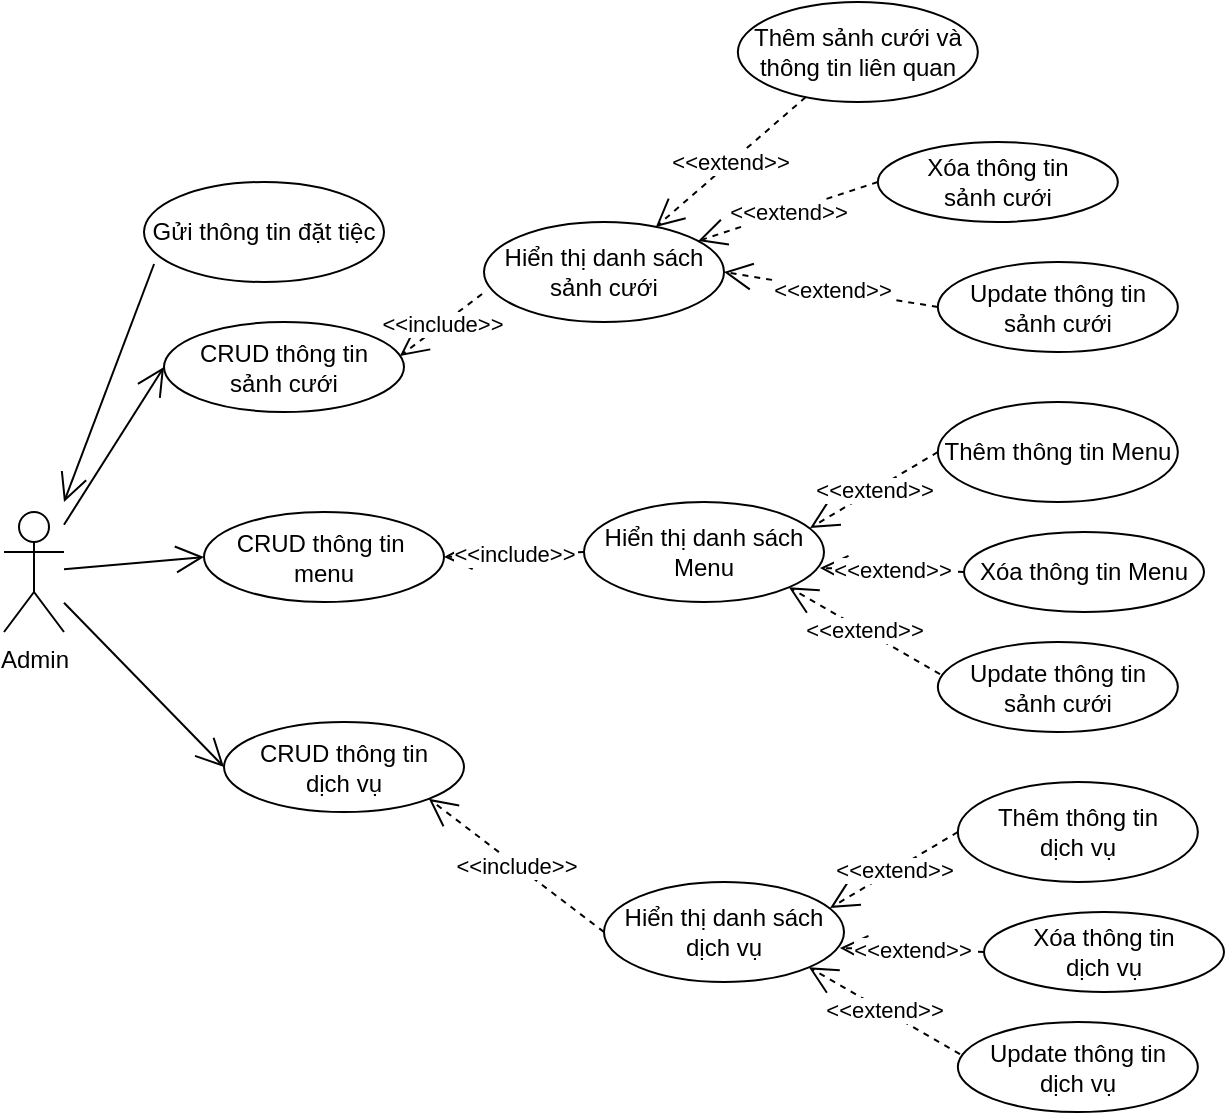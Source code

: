 <mxfile version="13.10.0" type="github">
  <diagram id="L2OwRtWCqbbFWKRyDuCU" name="Page-1">
    <mxGraphModel dx="1632" dy="745" grid="1" gridSize="10" guides="1" tooltips="1" connect="1" arrows="1" fold="1" page="1" pageScale="1" pageWidth="850" pageHeight="1100" math="0" shadow="0">
      <root>
        <mxCell id="0" />
        <mxCell id="1" parent="0" />
        <mxCell id="Dos0uHQrxulg-SSTLhEj-5" value="Admin" style="shape=umlActor;verticalLabelPosition=bottom;verticalAlign=top;html=1;outlineConnect=0;" vertex="1" parent="1">
          <mxGeometry y="315" width="30" height="60" as="geometry" />
        </mxCell>
        <mxCell id="Dos0uHQrxulg-SSTLhEj-6" value="CRUD thông tin &lt;br&gt;sảnh cưới" style="ellipse;whiteSpace=wrap;html=1;" vertex="1" parent="1">
          <mxGeometry x="80" y="220" width="120" height="45" as="geometry" />
        </mxCell>
        <mxCell id="Dos0uHQrxulg-SSTLhEj-7" value="CRUD thông tin &lt;br&gt;dịch vụ" style="ellipse;whiteSpace=wrap;html=1;" vertex="1" parent="1">
          <mxGeometry x="110" y="420" width="120" height="45" as="geometry" />
        </mxCell>
        <mxCell id="Dos0uHQrxulg-SSTLhEj-8" value="CRUD thông tin&amp;nbsp;&lt;br&gt;menu" style="ellipse;whiteSpace=wrap;html=1;" vertex="1" parent="1">
          <mxGeometry x="100" y="315" width="120" height="45" as="geometry" />
        </mxCell>
        <mxCell id="Dos0uHQrxulg-SSTLhEj-9" value="" style="endArrow=open;endFill=1;endSize=12;html=1;entryX=0;entryY=0.5;entryDx=0;entryDy=0;" edge="1" parent="1" target="Dos0uHQrxulg-SSTLhEj-6" source="Dos0uHQrxulg-SSTLhEj-5">
          <mxGeometry width="160" relative="1" as="geometry">
            <mxPoint x="390" y="425" as="sourcePoint" />
            <mxPoint x="400" y="471.176" as="targetPoint" />
          </mxGeometry>
        </mxCell>
        <mxCell id="Dos0uHQrxulg-SSTLhEj-10" value="" style="endArrow=open;endFill=1;endSize=12;html=1;entryX=0;entryY=0.5;entryDx=0;entryDy=0;" edge="1" parent="1" target="Dos0uHQrxulg-SSTLhEj-8" source="Dos0uHQrxulg-SSTLhEj-5">
          <mxGeometry width="160" relative="1" as="geometry">
            <mxPoint x="380" y="435" as="sourcePoint" />
            <mxPoint x="320" y="296.25" as="targetPoint" />
          </mxGeometry>
        </mxCell>
        <mxCell id="Dos0uHQrxulg-SSTLhEj-11" value="" style="endArrow=open;endFill=1;endSize=12;html=1;entryX=0;entryY=0.5;entryDx=0;entryDy=0;" edge="1" parent="1" target="Dos0uHQrxulg-SSTLhEj-7" source="Dos0uHQrxulg-SSTLhEj-5">
          <mxGeometry width="160" relative="1" as="geometry">
            <mxPoint x="380" y="465" as="sourcePoint" />
            <mxPoint x="323.04" y="366.995" as="targetPoint" />
          </mxGeometry>
        </mxCell>
        <mxCell id="Dos0uHQrxulg-SSTLhEj-13" value="Thêm sảnh cưới và thông tin liên quan" style="ellipse;whiteSpace=wrap;html=1;" vertex="1" parent="1">
          <mxGeometry x="366.92" y="60" width="120" height="50" as="geometry" />
        </mxCell>
        <mxCell id="Dos0uHQrxulg-SSTLhEj-14" value="Xóa thông tin &lt;br&gt;sảnh cưới" style="ellipse;whiteSpace=wrap;html=1;" vertex="1" parent="1">
          <mxGeometry x="436.92" y="130" width="120" height="40" as="geometry" />
        </mxCell>
        <mxCell id="Dos0uHQrxulg-SSTLhEj-15" value="Update thông tin &lt;br&gt;sảnh cưới" style="ellipse;whiteSpace=wrap;html=1;" vertex="1" parent="1">
          <mxGeometry x="466.92" y="190" width="120" height="45" as="geometry" />
        </mxCell>
        <mxCell id="Dos0uHQrxulg-SSTLhEj-16" value="Thêm thông tin Menu" style="ellipse;whiteSpace=wrap;html=1;" vertex="1" parent="1">
          <mxGeometry x="466.92" y="260" width="120" height="50" as="geometry" />
        </mxCell>
        <mxCell id="Dos0uHQrxulg-SSTLhEj-17" value="Xóa thông tin Menu" style="ellipse;whiteSpace=wrap;html=1;" vertex="1" parent="1">
          <mxGeometry x="480" y="325" width="120" height="40" as="geometry" />
        </mxCell>
        <mxCell id="Dos0uHQrxulg-SSTLhEj-18" value="Update thông tin &lt;br&gt;sảnh cưới" style="ellipse;whiteSpace=wrap;html=1;" vertex="1" parent="1">
          <mxGeometry x="466.92" y="380" width="120" height="45" as="geometry" />
        </mxCell>
        <mxCell id="Dos0uHQrxulg-SSTLhEj-19" value="Hiển thị danh sách&lt;br&gt;sảnh cưới" style="ellipse;whiteSpace=wrap;html=1;" vertex="1" parent="1">
          <mxGeometry x="240" y="170" width="120" height="50" as="geometry" />
        </mxCell>
        <mxCell id="Dos0uHQrxulg-SSTLhEj-21" value="&amp;lt;&amp;lt;extend&amp;gt;&amp;gt;" style="endArrow=open;endSize=12;dashed=1;html=1;" edge="1" parent="1" source="Dos0uHQrxulg-SSTLhEj-13" target="Dos0uHQrxulg-SSTLhEj-19">
          <mxGeometry width="160" relative="1" as="geometry">
            <mxPoint x="336.92" y="282.5" as="sourcePoint" />
            <mxPoint x="349.997" y="161.923" as="targetPoint" />
          </mxGeometry>
        </mxCell>
        <mxCell id="Dos0uHQrxulg-SSTLhEj-23" value="&amp;lt;&amp;lt;extend&amp;gt;&amp;gt;" style="endArrow=open;endSize=12;dashed=1;html=1;exitX=0;exitY=0.5;exitDx=0;exitDy=0;" edge="1" parent="1" source="Dos0uHQrxulg-SSTLhEj-14" target="Dos0uHQrxulg-SSTLhEj-19">
          <mxGeometry width="160" relative="1" as="geometry">
            <mxPoint x="413.843" y="118.077" as="sourcePoint" />
            <mxPoint x="380.92" y="172" as="targetPoint" />
          </mxGeometry>
        </mxCell>
        <mxCell id="Dos0uHQrxulg-SSTLhEj-24" value="&amp;lt;&amp;lt;extend&amp;gt;&amp;gt;" style="endArrow=open;endSize=12;dashed=1;html=1;exitX=0;exitY=0.5;exitDx=0;exitDy=0;entryX=1;entryY=0.5;entryDx=0;entryDy=0;" edge="1" parent="1" source="Dos0uHQrxulg-SSTLhEj-15" target="Dos0uHQrxulg-SSTLhEj-19">
          <mxGeometry width="160" relative="1" as="geometry">
            <mxPoint x="446.92" y="160" as="sourcePoint" />
            <mxPoint x="381.37" y="195.501" as="targetPoint" />
          </mxGeometry>
        </mxCell>
        <mxCell id="Dos0uHQrxulg-SSTLhEj-25" value="Hiển thị danh sách&lt;br&gt;Menu" style="ellipse;whiteSpace=wrap;html=1;" vertex="1" parent="1">
          <mxGeometry x="290" y="310" width="120" height="50" as="geometry" />
        </mxCell>
        <mxCell id="Dos0uHQrxulg-SSTLhEj-26" value="&amp;lt;&amp;lt;include&amp;gt;&amp;gt;" style="endArrow=open;endSize=12;dashed=1;html=1;exitX=-0.008;exitY=0.72;exitDx=0;exitDy=0;entryX=0.983;entryY=0.378;entryDx=0;entryDy=0;entryPerimeter=0;exitPerimeter=0;" edge="1" parent="1" source="Dos0uHQrxulg-SSTLhEj-19" target="Dos0uHQrxulg-SSTLhEj-6">
          <mxGeometry width="160" relative="1" as="geometry">
            <mxPoint x="430" y="222.5" as="sourcePoint" />
            <mxPoint x="337.897" y="211.562" as="targetPoint" />
          </mxGeometry>
        </mxCell>
        <mxCell id="Dos0uHQrxulg-SSTLhEj-27" value="&amp;lt;&amp;lt;extend&amp;gt;&amp;gt;" style="endArrow=open;endSize=12;dashed=1;html=1;exitX=0;exitY=0.5;exitDx=0;exitDy=0;entryX=0.942;entryY=0.26;entryDx=0;entryDy=0;entryPerimeter=0;" edge="1" parent="1" source="Dos0uHQrxulg-SSTLhEj-16" target="Dos0uHQrxulg-SSTLhEj-25">
          <mxGeometry width="160" relative="1" as="geometry">
            <mxPoint x="446.92" y="160" as="sourcePoint" />
            <mxPoint x="356.987" y="189.453" as="targetPoint" />
          </mxGeometry>
        </mxCell>
        <mxCell id="Dos0uHQrxulg-SSTLhEj-28" value="&amp;lt;&amp;lt;extend&amp;gt;&amp;gt;" style="endArrow=open;endSize=12;dashed=1;html=1;exitX=0;exitY=0.5;exitDx=0;exitDy=0;entryX=0.983;entryY=0.66;entryDx=0;entryDy=0;entryPerimeter=0;" edge="1" parent="1" source="Dos0uHQrxulg-SSTLhEj-17" target="Dos0uHQrxulg-SSTLhEj-25">
          <mxGeometry width="160" relative="1" as="geometry">
            <mxPoint x="476.92" y="295" as="sourcePoint" />
            <mxPoint x="403.04" y="333" as="targetPoint" />
          </mxGeometry>
        </mxCell>
        <mxCell id="Dos0uHQrxulg-SSTLhEj-30" value="&amp;lt;&amp;lt;extend&amp;gt;&amp;gt;" style="endArrow=open;endSize=12;dashed=1;html=1;exitX=0.009;exitY=0.356;exitDx=0;exitDy=0;entryX=1;entryY=1;entryDx=0;entryDy=0;exitPerimeter=0;" edge="1" parent="1" source="Dos0uHQrxulg-SSTLhEj-18" target="Dos0uHQrxulg-SSTLhEj-25">
          <mxGeometry width="160" relative="1" as="geometry">
            <mxPoint x="490" y="355" as="sourcePoint" />
            <mxPoint x="407.96" y="353" as="targetPoint" />
          </mxGeometry>
        </mxCell>
        <mxCell id="Dos0uHQrxulg-SSTLhEj-31" value="&amp;lt;&amp;lt;include&amp;gt;&amp;gt;" style="endArrow=open;endSize=12;dashed=1;html=1;exitX=0;exitY=0.5;exitDx=0;exitDy=0;entryX=1;entryY=0.5;entryDx=0;entryDy=0;" edge="1" parent="1" source="Dos0uHQrxulg-SSTLhEj-25" target="Dos0uHQrxulg-SSTLhEj-8">
          <mxGeometry width="160" relative="1" as="geometry">
            <mxPoint x="478" y="406.02" as="sourcePoint" />
            <mxPoint x="392.426" y="362.678" as="targetPoint" />
          </mxGeometry>
        </mxCell>
        <mxCell id="Dos0uHQrxulg-SSTLhEj-32" value="Thêm thông tin&lt;br&gt;dịch vụ" style="ellipse;whiteSpace=wrap;html=1;" vertex="1" parent="1">
          <mxGeometry x="476.92" y="450" width="120" height="50" as="geometry" />
        </mxCell>
        <mxCell id="Dos0uHQrxulg-SSTLhEj-33" value="Xóa thông tin&lt;br&gt;dịch vụ" style="ellipse;whiteSpace=wrap;html=1;" vertex="1" parent="1">
          <mxGeometry x="490" y="515" width="120" height="40" as="geometry" />
        </mxCell>
        <mxCell id="Dos0uHQrxulg-SSTLhEj-34" value="Update thông tin &lt;br&gt;dịch vụ" style="ellipse;whiteSpace=wrap;html=1;" vertex="1" parent="1">
          <mxGeometry x="476.92" y="570" width="120" height="45" as="geometry" />
        </mxCell>
        <mxCell id="Dos0uHQrxulg-SSTLhEj-35" value="Hiển thị danh sách&lt;br&gt;dịch vụ" style="ellipse;whiteSpace=wrap;html=1;" vertex="1" parent="1">
          <mxGeometry x="300" y="500" width="120" height="50" as="geometry" />
        </mxCell>
        <mxCell id="Dos0uHQrxulg-SSTLhEj-36" value="&amp;lt;&amp;lt;extend&amp;gt;&amp;gt;" style="endArrow=open;endSize=12;dashed=1;html=1;exitX=0;exitY=0.5;exitDx=0;exitDy=0;entryX=0.942;entryY=0.26;entryDx=0;entryDy=0;entryPerimeter=0;" edge="1" source="Dos0uHQrxulg-SSTLhEj-32" target="Dos0uHQrxulg-SSTLhEj-35" parent="1">
          <mxGeometry width="160" relative="1" as="geometry">
            <mxPoint x="456.92" y="350" as="sourcePoint" />
            <mxPoint x="366.987" y="379.453" as="targetPoint" />
          </mxGeometry>
        </mxCell>
        <mxCell id="Dos0uHQrxulg-SSTLhEj-37" value="&amp;lt;&amp;lt;extend&amp;gt;&amp;gt;" style="endArrow=open;endSize=12;dashed=1;html=1;exitX=0;exitY=0.5;exitDx=0;exitDy=0;entryX=0.983;entryY=0.66;entryDx=0;entryDy=0;entryPerimeter=0;" edge="1" source="Dos0uHQrxulg-SSTLhEj-33" target="Dos0uHQrxulg-SSTLhEj-35" parent="1">
          <mxGeometry width="160" relative="1" as="geometry">
            <mxPoint x="486.92" y="485" as="sourcePoint" />
            <mxPoint x="413.04" y="523" as="targetPoint" />
          </mxGeometry>
        </mxCell>
        <mxCell id="Dos0uHQrxulg-SSTLhEj-38" value="&amp;lt;&amp;lt;extend&amp;gt;&amp;gt;" style="endArrow=open;endSize=12;dashed=1;html=1;exitX=0.009;exitY=0.356;exitDx=0;exitDy=0;entryX=1;entryY=1;entryDx=0;entryDy=0;exitPerimeter=0;" edge="1" source="Dos0uHQrxulg-SSTLhEj-34" target="Dos0uHQrxulg-SSTLhEj-35" parent="1">
          <mxGeometry width="160" relative="1" as="geometry">
            <mxPoint x="500" y="545" as="sourcePoint" />
            <mxPoint x="417.96" y="543" as="targetPoint" />
          </mxGeometry>
        </mxCell>
        <mxCell id="Dos0uHQrxulg-SSTLhEj-39" value="&amp;lt;&amp;lt;include&amp;gt;&amp;gt;" style="endArrow=open;endSize=12;dashed=1;html=1;exitX=0;exitY=0.5;exitDx=0;exitDy=0;entryX=1;entryY=1;entryDx=0;entryDy=0;" edge="1" parent="1" source="Dos0uHQrxulg-SSTLhEj-35" target="Dos0uHQrxulg-SSTLhEj-7">
          <mxGeometry width="160" relative="1" as="geometry">
            <mxPoint x="300" y="345" as="sourcePoint" />
            <mxPoint x="230" y="347.5" as="targetPoint" />
          </mxGeometry>
        </mxCell>
        <mxCell id="Dos0uHQrxulg-SSTLhEj-41" style="edgeStyle=orthogonalEdgeStyle;rounded=0;orthogonalLoop=1;jettySize=auto;html=1;exitX=0.5;exitY=1;exitDx=0;exitDy=0;" edge="1" parent="1">
          <mxGeometry relative="1" as="geometry">
            <mxPoint x="160" y="540" as="sourcePoint" />
            <mxPoint x="160" y="540" as="targetPoint" />
          </mxGeometry>
        </mxCell>
        <mxCell id="Dos0uHQrxulg-SSTLhEj-43" value="Gửi thông tin đặt tiệc" style="ellipse;whiteSpace=wrap;html=1;" vertex="1" parent="1">
          <mxGeometry x="70" y="150" width="120" height="50" as="geometry" />
        </mxCell>
        <mxCell id="Dos0uHQrxulg-SSTLhEj-44" value="" style="endArrow=open;endFill=1;endSize=12;html=1;exitX=0.042;exitY=0.82;exitDx=0;exitDy=0;exitPerimeter=0;" edge="1" parent="1" source="Dos0uHQrxulg-SSTLhEj-43">
          <mxGeometry width="160" relative="1" as="geometry">
            <mxPoint x="40" y="331.346" as="sourcePoint" />
            <mxPoint x="30" y="310" as="targetPoint" />
          </mxGeometry>
        </mxCell>
      </root>
    </mxGraphModel>
  </diagram>
</mxfile>
